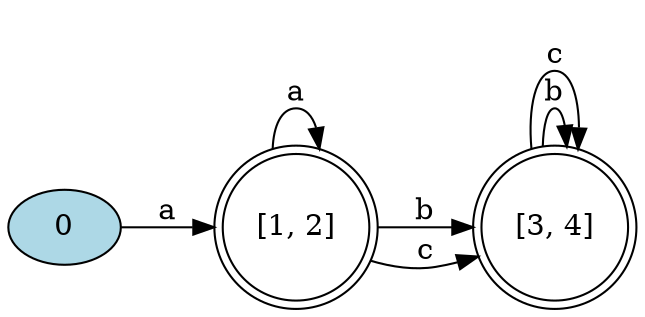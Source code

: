 digraph {
	rankdir=LR;

	"[1, 2]" [shape=doublecircle]
	"[3, 4]" [shape=doublecircle]
	0 [style=filled, fillcolor="lightblue"]

	0->"[1, 2]" [label= "a"];
	"[1, 2]"->"[1, 2]" [label= "a"];
	"[1, 2]"->"[3, 4]" [label= "b"];
	"[1, 2]"->"[3, 4]" [label= "c"];
	"[3, 4]"->"[3, 4]" [label= "b"];
	"[3, 4]"->"[3, 4]" [label= "c"];
}
